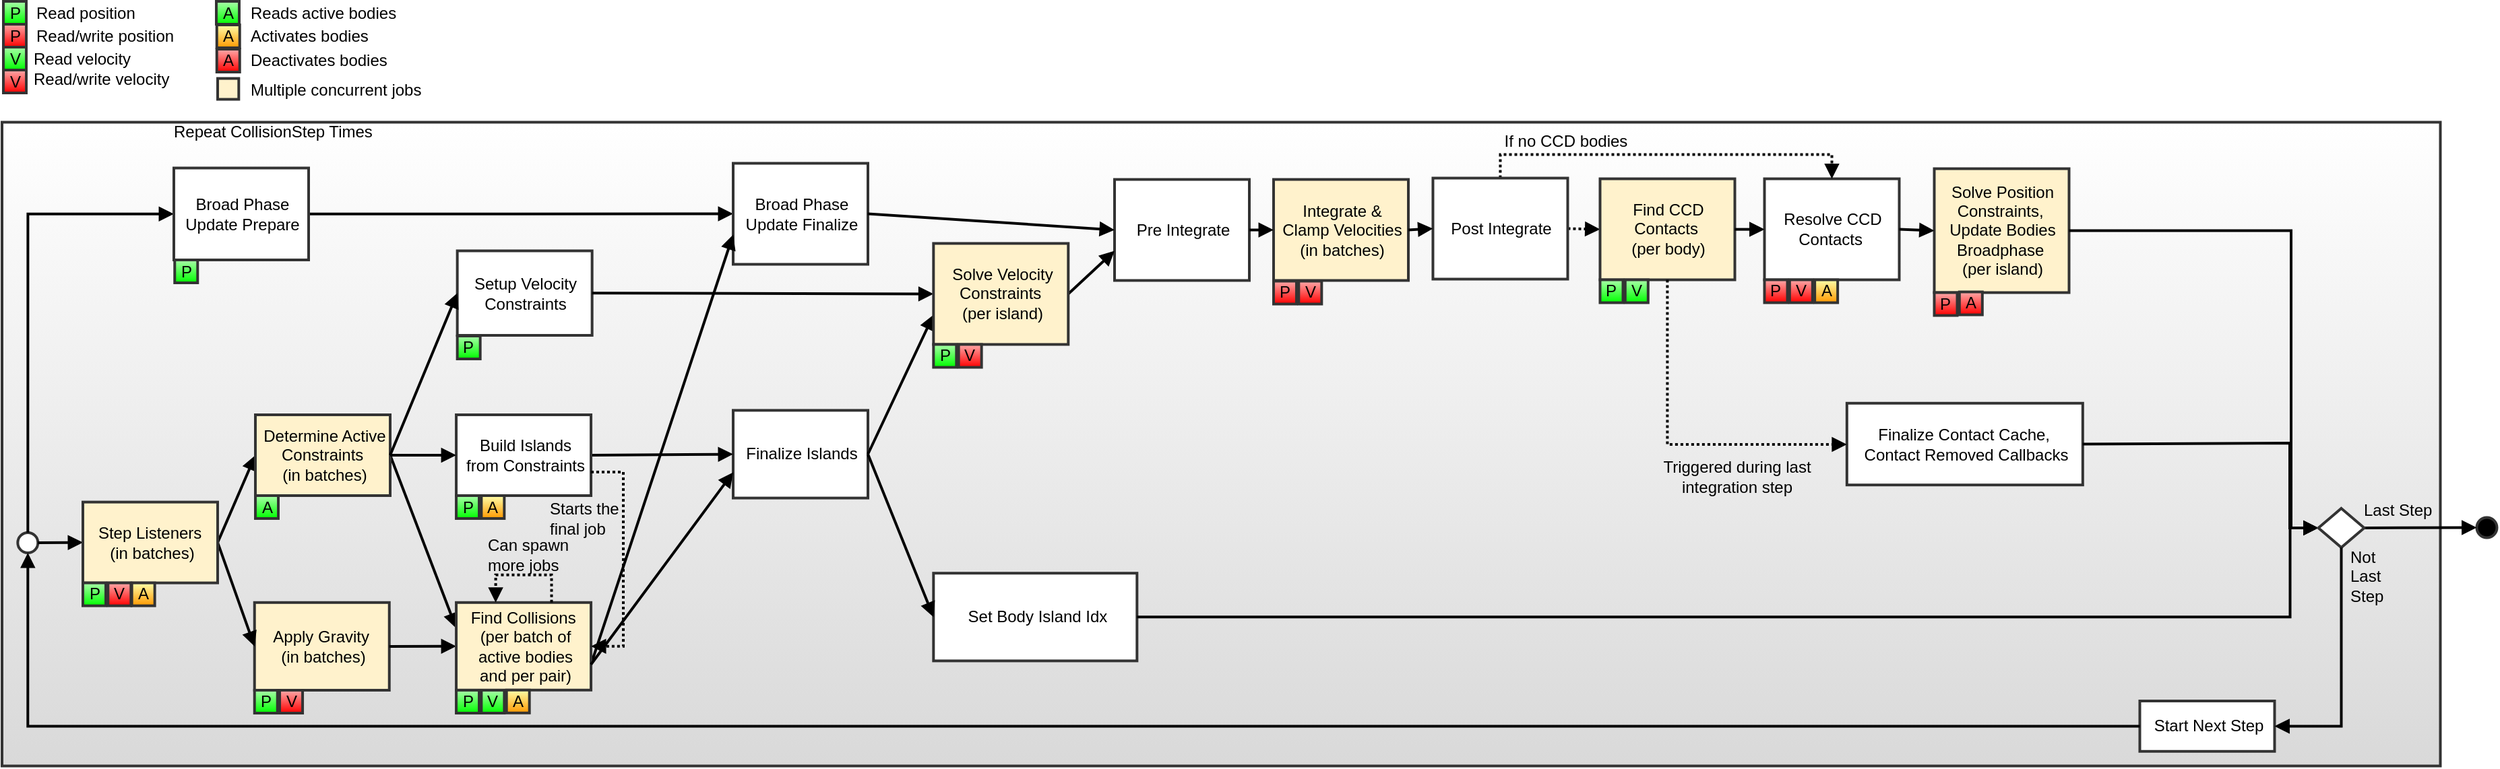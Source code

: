 <mxfile version="20.0.4" type="device"><diagram id="rLFVS3KHCrdhIcSo5p6n" name="Page-1"><mxGraphModel dx="1550" dy="827" grid="1" gridSize="10" guides="1" tooltips="1" connect="1" arrows="1" fold="1" page="1" pageScale="1" pageWidth="850" pageHeight="1100" background="#FFFFFF" math="0" shadow="0"><root><mxCell id="0"/><mxCell id="1" parent="0"/><mxCell id="2" style="shape=rect;shadow=0;strokeWidth=2;fillColor=#d9d9d9;strokeColor=#333333;gradientColor=#FFFFFF;gradientDirection=north;opacity=100.0;gliffyId=319;" parent="1" vertex="1"><mxGeometry x="22.5" y="101.75" width="1809.243" height="478" as="geometry"/></mxCell><mxCell id="4" value="&lt;div style='width: 93.0px;height:auto;word-break: break-word;'&gt;&lt;div align=&quot;center&quot;&gt;&lt;span style=&quot;font-size: 12px; font-family: Arial; white-space: pre-wrap; text-decoration: none; line-height: 14px; color: rgb(0, 0, 0);&quot;&gt;Apply Gravity &lt;/span&gt;&lt;/div&gt;&lt;div align=&quot;center&quot;&gt;&lt;span style=&quot;font-size: 12px; font-family: Arial; white-space: pre-wrap; text-decoration: none; line-height: 14px; color: rgb(0, 0, 0);&quot;&gt;(in batches)&lt;/span&gt;&lt;/div&gt;&lt;/div&gt;" style="shape=rect;shadow=0;strokeWidth=2;fillColor=#fff2cc;strokeColor=#333333;opacity=100.0;html=1;nl2Br=0;verticalAlign=middle;align=center;spacingLeft=2.0;spacingRight=0;whiteSpace=wrap;gliffyId=3;" parent="1" vertex="1"><mxGeometry x="209.864" y="458.394" width="100" height="65.106" as="geometry"/></mxCell><mxCell id="5" style="shape=ellipse;perimeter=ellipsePerimeter;shadow=0;strokeWidth=2;fillColor=#ffffff;strokeColor=#333333;opacity=100.0;gliffyId=8;" parent="1" vertex="1"><mxGeometry x="34.16" y="406.5" width="15" height="15" as="geometry"/></mxCell><mxCell id="6" style="shape=filledEdge;strokeWidth=2;strokeColor=#000000;fillColor=none;startArrow=none;startFill=0;startSize=6;endArrow=block;endFill=1;endSize=6;rounded=0;gliffyId=11;edgeStyle=orthogonalEdgeStyle;" parent="1" source="5" target="37" edge="1"><mxGeometry width="100" height="100" relative="1" as="geometry"><Array as="points"><mxPoint x="41.66" y="406.5"/><mxPoint x="41.66" y="169.875"/><mxPoint x="150" y="169.875"/></Array></mxGeometry></mxCell><mxCell id="7" style="shape=filledEdge;strokeWidth=2;strokeColor=#000000;fillColor=none;startArrow=none;startFill=0;startSize=6;endArrow=block;endFill=1;endSize=6;rounded=0;gliffyId=15;exitX=1.0;exitY=0.5;exitPerimeter=0;entryX=0.0;entryY=0.5;entryPerimeter=0;" parent="1" source="112" target="4" edge="1"><mxGeometry width="100" height="100" relative="1" as="geometry"><Array as="points"><mxPoint x="182.5" y="413.803"/><mxPoint x="209.864" y="490.947"/></Array></mxGeometry></mxCell><mxCell id="8" value="&lt;div style='width: 93.0px;height:auto;word-break: break-word;'&gt;&lt;div align=&quot;center&quot;&gt;&lt;span style=&quot;font-size: 12px; font-family: Arial; white-space: pre-wrap; text-decoration: none; line-height: 14px; color: rgb(0, 0, 0);&quot;&gt;Setup Velocity Constraints&lt;/span&gt;&lt;/div&gt;&lt;/div&gt;" style="shape=rect;shadow=0;strokeWidth=2;fillColor=#ffffff;strokeColor=#333333;opacity=100.0;html=1;nl2Br=0;verticalAlign=middle;align=center;spacingLeft=2.0;spacingRight=0;whiteSpace=wrap;gliffyId=30;" parent="1" vertex="1"><mxGeometry x="360.33" y="197.25" width="100" height="62.75" as="geometry"/></mxCell><mxCell id="9" value="&lt;div style='width: 93.0px;height:auto;word-break: break-word;'&gt;&lt;div align=&quot;center&quot;&gt;&lt;span style=&quot;font-size: 12px; font-family: Arial; white-space: pre-wrap; text-decoration: none; line-height: 14px; color: rgb(0, 0, 0);&quot;&gt;Pre Integrate&lt;/span&gt;&lt;/div&gt;&lt;/div&gt;" style="shape=rect;shadow=0;strokeWidth=2;fillColor=#ffffff;strokeColor=#333333;opacity=100.0;html=1;nl2Br=0;verticalAlign=middle;align=center;spacingLeft=2.0;spacingRight=0;whiteSpace=wrap;gliffyId=48;" parent="1" vertex="1"><mxGeometry x="848" y="144.25" width="100" height="75" as="geometry"/></mxCell><mxCell id="10" value="&lt;div style='width: 93.0px;height:auto;word-break: break-word;'&gt;&lt;div align=&quot;center&quot;&gt;&lt;span style=&quot;font-size: 12px; font-family: Arial; white-space: pre-wrap; text-decoration: none; line-height: 14px; color: rgb(0, 0, 0);&quot;&gt;Finalize Islands&lt;/span&gt;&lt;/div&gt;&lt;/div&gt;" style="shape=rect;shadow=0;strokeWidth=2;fillColor=#ffffff;strokeColor=#333333;opacity=100.0;html=1;nl2Br=0;verticalAlign=middle;align=center;spacingLeft=2.0;spacingRight=0;whiteSpace=wrap;gliffyId=53;" parent="1" vertex="1"><mxGeometry x="565" y="315.697" width="100" height="65.106" as="geometry"/></mxCell><mxCell id="11" style="shape=filledEdge;strokeWidth=2;strokeColor=#000000;fillColor=none;startArrow=none;startFill=0;startSize=6;endArrow=block;endFill=1;endSize=6;rounded=0;gliffyId=73;exitX=1.0;exitY=0.5;exitPerimeter=0;entryX=0.0;entryY=0.707;entryPerimeter=0;" parent="1" source="10" target="41" edge="1"><mxGeometry width="100" height="100" relative="1" as="geometry"><Array as="points"><mxPoint x="665" y="348.25"/><mxPoint x="713.66" y="244.783"/></Array></mxGeometry></mxCell><mxCell id="12" style="shape=filledEdge;strokeWidth=2;strokeColor=#000000;fillColor=none;startArrow=none;startFill=0;startSize=6;endArrow=block;endFill=1;endSize=6;rounded=0;gliffyId=88;exitX=1.0;exitY=0.5;exitPerimeter=0;entryX=0.0;entryY=0.5;entryPerimeter=0;" parent="1" source="37" target="54" edge="1"><mxGeometry width="100" height="100" relative="1" as="geometry"><Array as="points"><mxPoint x="250" y="169.875"/><mxPoint x="565" y="169.75"/></Array></mxGeometry></mxCell><mxCell id="13" value="&lt;div style='width: 93.0px;height:auto;word-break: break-word;'&gt;&lt;div align=&quot;center&quot;&gt;&lt;span style=&quot;font-size: 12px; font-family: Arial; white-space: pre-wrap; text-decoration: none; line-height: 14px; color: rgb(0, 0, 0);&quot;&gt;Solve Position Constraints, &lt;/span&gt;&lt;/div&gt;&lt;div align=&quot;center&quot;&gt;&lt;span style=&quot;font-size: 12px; font-family: Arial; white-space: pre-wrap; text-decoration: none; line-height: 14px; color: rgb(0, 0, 0);&quot;&gt;Update Bodies Broadphase &lt;/span&gt;&lt;/div&gt;&lt;div align=&quot;center&quot;&gt;&lt;span style=&quot;font-size: 12px; font-family: Arial; white-space: pre-wrap; text-decoration: none; line-height: 14px; color: rgb(0, 0, 0);&quot;&gt;(per island)&lt;/span&gt;&lt;/div&gt;&lt;/div&gt;" style="shape=rect;shadow=0;strokeWidth=2;fillColor=#fff2cc;strokeColor=#333333;opacity=100.0;html=1;nl2Br=0;verticalAlign=middle;align=center;spacingLeft=2.0;spacingRight=0;whiteSpace=wrap;gliffyId=96;" parent="1" vertex="1"><mxGeometry x="1456.243" y="136.25" width="100" height="92" as="geometry"/></mxCell><mxCell id="14" style="shape=ellipse;perimeter=ellipsePerimeter;shadow=0;strokeWidth=2;fillColor=#000000;strokeColor=#333333;opacity=100.0;gliffyId=100;" parent="1" vertex="1"><mxGeometry x="1858.743" y="395.25" width="15" height="15" as="geometry"/></mxCell><mxCell id="15" style="shape=filledEdge;strokeWidth=2;strokeColor=#000000;fillColor=none;startArrow=none;startFill=0;startSize=6;endArrow=block;endFill=1;endSize=6;rounded=0;gliffyId=114;exitX=1.0;exitY=0.5;exitPerimeter=0;entryX=1.11E-16;entryY=0.293;entryPerimeter=0;" parent="1" source="77" target="71" edge="1"><mxGeometry width="100" height="100" relative="1" as="geometry"><Array as="points"><mxPoint x="310.5" y="349"/><mxPoint x="359.524" y="477.432"/></Array></mxGeometry></mxCell><mxCell id="16" style="shape=filledEdge;strokeWidth=2;strokeColor=#000000;fillColor=none;startArrow=none;startFill=0;startSize=6;endArrow=block;endFill=1;endSize=6;rounded=0;gliffyId=117;exitX=1.0;exitY=0.5;exitPerimeter=0;entryX=0.0;entryY=0.5;entryPerimeter=0;" parent="1" source="8" target="41" edge="1"><mxGeometry width="100" height="100" relative="1" as="geometry"><Array as="points"><mxPoint x="460.33" y="228.625"/><mxPoint x="713.66" y="229.25"/></Array></mxGeometry></mxCell><mxCell id="17" style="shape=filledEdge;strokeWidth=2;strokeColor=#000000;fillColor=none;startArrow=none;startFill=0;startSize=6;endArrow=block;endFill=1;endSize=6;rounded=0;gliffyId=120;exitX=1.0;exitY=0.5;exitPerimeter=0;entryX=0.0;entryY=0.707;entryPerimeter=0;" parent="1" source="41" target="9" edge="1"><mxGeometry width="100" height="100" relative="1" as="geometry"><Array as="points"><mxPoint x="813.66" y="229.25"/><mxPoint x="848" y="197.283"/></Array></mxGeometry></mxCell><mxCell id="18" style="shape=filledEdge;strokeWidth=2;strokeColor=#000000;fillColor=none;startArrow=none;startFill=0;startSize=6;endArrow=block;endFill=1;endSize=6;rounded=0;dashed=1;fixDash=1;dashPattern=2.0 2.0;gliffyId=123;exitX=1.0;exitY=0.5;exitPerimeter=0;entryX=0.0;entryY=0.5;entryPerimeter=0;" parent="1" source="117" target="86" edge="1"><mxGeometry width="100" height="100" relative="1" as="geometry"><Array as="points"><mxPoint x="1184.232" y="180.75"/><mxPoint x="1208.242" y="181.25"/></Array></mxGeometry></mxCell><mxCell id="20" style="shape=filledEdge;strokeWidth=2;strokeColor=#000000;fillColor=none;startArrow=none;startFill=0;startSize=6;endArrow=block;endFill=1;endSize=6;rounded=0;gliffyId=135;exitX=1.0;exitY=0.5;exitPerimeter=0;entryX=0.0;entryY=0.5;entryPerimeter=0;" parent="1" source="112" target="77" edge="1"><mxGeometry width="100" height="100" relative="1" as="geometry"><Array as="points"><mxPoint x="182.5" y="413.803"/><mxPoint x="210.5" y="349"/></Array></mxGeometry></mxCell><mxCell id="21" style="shape=filledEdge;strokeWidth=2;strokeColor=#000000;fillColor=none;startArrow=none;startFill=0;startSize=6;endArrow=block;endFill=1;endSize=6;rounded=0;gliffyId=139;exitX=1.0;exitY=0.5;exitPerimeter=0;entryX=0.0;entryY=0.5;entryPerimeter=0;" parent="1" source="66" target="10" edge="1"><mxGeometry width="100" height="100" relative="1" as="geometry"><Array as="points"><mxPoint x="459.524" y="349"/><mxPoint x="565" y="348.25"/></Array></mxGeometry></mxCell><mxCell id="22" value="&lt;div style='width: 141.96px;height:auto;word-break: break-word;'&gt;&lt;div align=&quot;center&quot;&gt;&lt;span style=&quot;font-size: 12px; font-family: Arial; white-space: pre-wrap; text-decoration: none; line-height: 14px; color: rgb(0, 0, 0);&quot;&gt;Set Body Island Idx&lt;/span&gt;&lt;/div&gt;&lt;/div&gt;" style="shape=rect;shadow=0;strokeWidth=2;fillColor=#ffffff;strokeColor=#333333;opacity=100.0;html=1;nl2Br=0;verticalAlign=middle;align=center;spacingLeft=3.02;spacingRight=0;whiteSpace=wrap;gliffyId=152;" parent="1" vertex="1"><mxGeometry x="713.66" y="436.606" width="151" height="65.106" as="geometry"/></mxCell><mxCell id="23" style="shape=filledEdge;strokeWidth=2;strokeColor=#000000;fillColor=none;startArrow=none;startFill=0;startSize=6;endArrow=block;endFill=1;endSize=6;rounded=0;gliffyId=154;exitX=1.0;exitY=0.5;exitPerimeter=0;entryX=0.0;entryY=0.5;entryPerimeter=0;" parent="1" source="10" target="22" edge="1"><mxGeometry width="100" height="100" relative="1" as="geometry"><Array as="points"><mxPoint x="665" y="348.25"/><mxPoint x="713.66" y="469.159"/></Array></mxGeometry></mxCell><mxCell id="24" style="shape=filledEdge;strokeWidth=2;strokeColor=#000000;fillColor=none;startArrow=none;startFill=0;startSize=6;endArrow=block;endFill=1;endSize=6;rounded=0;gliffyId=155;edgeStyle=orthogonalEdgeStyle;" parent="1" source="22" target="104" edge="1"><mxGeometry width="100" height="100" relative="1" as="geometry"><Array as="points"><mxPoint x="864.66" y="469.159"/><mxPoint x="1720.245" y="469.159"/><mxPoint x="1720.245" y="403"/><mxPoint x="1741.242" y="403"/></Array></mxGeometry></mxCell><mxCell id="26" style="shape=filledEdge;strokeWidth=2;strokeColor=#000000;fillColor=none;startArrow=none;startFill=0;startSize=6;endArrow=block;endFill=1;endSize=6;rounded=0;gliffyId=171;edgeStyle=orthogonalEdgeStyle;exitX=1;exitY=0.5;exitDx=0;exitDy=0;" parent="1" source="13" target="104" edge="1"><mxGeometry width="100" height="100" relative="1" as="geometry"><Array as="points"><mxPoint x="1721" y="182"/><mxPoint x="1721" y="403"/></Array><mxPoint x="1623.2" y="182.286" as="sourcePoint"/></mxGeometry></mxCell><mxCell id="28" value="&lt;div style='width: 13.32px;height:auto;word-break: break-word;'&gt;&lt;div align=&quot;center&quot;&gt;&lt;span style=&quot;font-size: 12px; font-family: Arial; white-space: pre-wrap; text-decoration: none; line-height: 14px; color: rgb(0, 0, 0);&quot;&gt;P&lt;/span&gt;&lt;/div&gt;&lt;/div&gt;" style="shape=rect;shadow=0;strokeWidth=2;fillColor=#00ff00;strokeColor=#333333;gradientColor=#AAFFAA;gradientDirection=north;opacity=100.0;html=1;nl2Br=0;verticalAlign=middle;align=center;spacingLeft=0.34;spacingRight=0;whiteSpace=wrap;gliffyId=191;" parent="1" vertex="1"><mxGeometry x="23.5" y="12" width="17" height="17" as="geometry"/></mxCell><mxCell id="29" value="&lt;div style='width: 13.32px;height:auto;word-break: break-word;'&gt;&lt;div align=&quot;center&quot;&gt;&lt;span style=&quot;font-size: 12px; font-family: Arial; white-space: pre-wrap; text-decoration: none; line-height: 14px; color: rgb(0, 0, 0);&quot;&gt;V&lt;/span&gt;&lt;/div&gt;&lt;/div&gt;" style="shape=rect;shadow=0;strokeWidth=2;fillColor=#00ff00;strokeColor=#333333;gradientColor=#AAFFAA;gradientDirection=north;opacity=100.0;html=1;nl2Br=0;verticalAlign=middle;align=center;spacingLeft=0.34;spacingRight=0;whiteSpace=wrap;gliffyId=194;" parent="1" vertex="1"><mxGeometry x="23.5" y="46" width="17" height="17" as="geometry"/></mxCell><mxCell id="30" value="&lt;div style='width: 13.32px;height:auto;word-break: break-word;'&gt;&lt;div align=&quot;center&quot;&gt;&lt;span style=&quot;font-size: 12px; font-family: Arial; white-space: pre-wrap; text-decoration: none; line-height: 14px; color: rgb(0, 0, 0);&quot;&gt;P&lt;/span&gt;&lt;/div&gt;&lt;/div&gt;" style="shape=rect;shadow=0;strokeWidth=2;fillColor=#ff0000;strokeColor=#333333;gradientColor=#FFAAAA;gradientDirection=north;opacity=100.0;html=1;nl2Br=0;verticalAlign=middle;align=center;spacingLeft=0.34;spacingRight=0;whiteSpace=wrap;gliffyId=200;" parent="1" vertex="1"><mxGeometry x="23.5" y="29" width="17" height="17" as="geometry"/></mxCell><mxCell id="31" value="&lt;div style='width: 13.32px;height:auto;word-break: break-word;'&gt;&lt;div align=&quot;center&quot;&gt;&lt;span style=&quot;font-size: 12px; font-family: Arial; white-space: pre-wrap; text-decoration: none; line-height: 14px; color: rgb(0, 0, 0);&quot;&gt;V&lt;/span&gt;&lt;/div&gt;&lt;/div&gt;" style="shape=rect;shadow=0;strokeWidth=2;fillColor=#ff0000;strokeColor=#333333;gradientColor=#FFAAAA;gradientDirection=north;opacity=100.0;html=1;nl2Br=0;verticalAlign=middle;align=center;spacingLeft=0.34;spacingRight=0;whiteSpace=wrap;gliffyId=198;" parent="1" vertex="1"><mxGeometry x="23.5" y="63" width="17" height="17" as="geometry"/></mxCell><mxCell id="32" value="&lt;div style='width: 147.0px;height:auto;word-break: break-word;'&gt;&lt;div align=&quot;left&quot;&gt;&lt;span style=&quot;font-size: 12px; font-family: Arial; white-space: pre-wrap; text-decoration: none; line-height: 14px; color: rgb(0, 0, 0);&quot;&gt;Read position&lt;/span&gt;&lt;/div&gt;&lt;/div&gt;" style="text;html=1;nl2Br=0;html=1;nl2Br=0;verticalAlign=middle;align=left;spacingLeft=0.0;spacingRight=0;whiteSpace=wrap;gliffyId=205;" parent="1" vertex="1"><mxGeometry x="46.16" y="14" width="150" height="14" as="geometry"/></mxCell><mxCell id="33" value="&lt;div style='width: 147.0px;height:auto;word-break: break-word;'&gt;&lt;div align=&quot;left&quot;&gt;&lt;span style=&quot;font-size: 12px; font-family: Arial; white-space: pre-wrap; text-decoration: none; line-height: 14px; color: rgb(0, 0, 0);&quot;&gt;Read/write position&lt;/span&gt;&lt;/div&gt;&lt;/div&gt;" style="text;html=1;nl2Br=0;html=1;nl2Br=0;verticalAlign=middle;align=left;spacingLeft=0.0;spacingRight=0;whiteSpace=wrap;gliffyId=206;" parent="1" vertex="1"><mxGeometry x="46.16" y="30.5" width="150" height="14" as="geometry"/></mxCell><mxCell id="34" value="&lt;div style='width: 147.0px;height:auto;word-break: break-word;'&gt;&lt;div align=&quot;left&quot;&gt;&lt;span style=&quot;font-size: 12px; font-family: Arial; white-space: pre-wrap; text-decoration: none; line-height: 14px; color: rgb(0, 0, 0);&quot;&gt;Read velocity&lt;/span&gt;&lt;/div&gt;&lt;/div&gt;" style="text;html=1;nl2Br=0;html=1;nl2Br=0;verticalAlign=middle;align=left;spacingLeft=0.0;spacingRight=0;whiteSpace=wrap;gliffyId=207;" parent="1" vertex="1"><mxGeometry x="44.16" y="47.5" width="150" height="14" as="geometry"/></mxCell><mxCell id="35" value="&lt;div style='width: 147.0px;height:auto;word-break: break-word;'&gt;&lt;div align=&quot;left&quot;&gt;&lt;span style=&quot;font-size: 12px; font-family: Arial; white-space: pre-wrap; text-decoration: none; line-height: 14px; color: rgb(0, 0, 0);&quot;&gt;Read/write velocity&lt;/span&gt;&lt;/div&gt;&lt;/div&gt;" style="text;html=1;nl2Br=0;html=1;nl2Br=0;verticalAlign=middle;align=left;spacingLeft=0.0;spacingRight=0;whiteSpace=wrap;gliffyId=208;" parent="1" vertex="1"><mxGeometry x="44.16" y="63" width="150" height="14" as="geometry"/></mxCell><mxCell id="36" style="group;gliffyId=598;" parent="1" vertex="1"><mxGeometry x="150" y="135.75" width="100" height="85.25" as="geometry"/></mxCell><mxCell id="37" value="&lt;div style='width: 93.0px;height:auto;word-break: break-word;'&gt;&lt;div align=&quot;center&quot;&gt;&lt;span style=&quot;font-size: 12px; font-family: Arial; white-space: pre-wrap; text-decoration: none; line-height: 14px; color: rgb(0, 0, 0);&quot;&gt;Broad Phase Update Prepare&lt;/span&gt;&lt;/div&gt;&lt;/div&gt;" style="shape=rect;shadow=0;strokeWidth=2;fillColor=#ffffff;strokeColor=#333333;opacity=100.0;html=1;nl2Br=0;verticalAlign=middle;align=center;spacingLeft=2.0;spacingRight=0;whiteSpace=wrap;gliffyId=0;" parent="36" vertex="1"><mxGeometry width="100" height="68.25" as="geometry"/></mxCell><mxCell id="38" value="&lt;div style='width: 13.32px;height:auto;word-break: break-word;'&gt;&lt;div align=&quot;center&quot;&gt;&lt;span style=&quot;font-size: 12px; font-family: Arial; white-space: pre-wrap; text-decoration: none; line-height: 14px; color: rgb(0, 0, 0);&quot;&gt;P&lt;/span&gt;&lt;/div&gt;&lt;/div&gt;" style="shape=rect;shadow=0;strokeWidth=2;fillColor=#00ff00;strokeColor=#333333;gradientColor=#AAFFAA;gradientDirection=north;opacity=100.0;html=1;nl2Br=0;verticalAlign=middle;align=center;spacingLeft=0.34;spacingRight=0;whiteSpace=wrap;gliffyId=211;" parent="36" vertex="1"><mxGeometry x="0.636" y="68.25" width="17" height="17" as="geometry"/></mxCell><mxCell id="39" value="&lt;div style='width: 13.32px;height:auto;word-break: break-word;'&gt;&lt;div align=&quot;center&quot;&gt;&lt;span style=&quot;font-size: 12px; font-family: Arial; white-space: pre-wrap; text-decoration: none; line-height: 14px; color: rgb(0, 0, 0);&quot;&gt;P&lt;/span&gt;&lt;/div&gt;&lt;/div&gt;" style="shape=rect;shadow=0;strokeWidth=2;fillColor=#00ff00;strokeColor=#333333;gradientColor=#AAFFAA;gradientDirection=north;opacity=100.0;html=1;nl2Br=0;verticalAlign=middle;align=center;spacingLeft=0.34;spacingRight=0;whiteSpace=wrap;gliffyId=213;" parent="1" vertex="1"><mxGeometry x="360.33" y="260.5" width="17" height="17" as="geometry"/></mxCell><mxCell id="40" style="group;gliffyId=596;" parent="1" vertex="1"><mxGeometry x="713.66" y="191.75" width="100" height="92" as="geometry"/></mxCell><mxCell id="41" value="&lt;div style='width: 93.0px;height:auto;word-break: break-word;'&gt;&lt;div align=&quot;center&quot;&gt;&lt;span style=&quot;font-size: 12px; font-family: Arial; white-space: pre-wrap; text-decoration: none; line-height: 14px; color: rgb(0, 0, 0);&quot;&gt;Solve Velocity Constraints &lt;/span&gt;&lt;/div&gt;&lt;div align=&quot;center&quot;&gt;&lt;span style=&quot;font-size: 12px; font-family: Arial; white-space: pre-wrap; text-decoration: none; line-height: 14px; color: rgb(0, 0, 0);&quot;&gt;(per island)&lt;/span&gt;&lt;/div&gt;&lt;/div&gt;" style="shape=rect;shadow=0;strokeWidth=2;fillColor=#fff2cc;strokeColor=#333333;opacity=100.0;html=1;nl2Br=0;verticalAlign=middle;align=center;spacingLeft=2.0;spacingRight=0;whiteSpace=wrap;gliffyId=44;" parent="40" vertex="1"><mxGeometry width="100" height="75" as="geometry"/></mxCell><mxCell id="42" value="&lt;div style='width: 13.32px;height:auto;word-break: break-word;'&gt;&lt;div align=&quot;center&quot;&gt;&lt;span style=&quot;font-size: 12px; font-family: Arial; white-space: pre-wrap; text-decoration: none; line-height: 14px; color: rgb(0, 0, 0);&quot;&gt;V&lt;/span&gt;&lt;/div&gt;&lt;/div&gt;" style="shape=rect;shadow=0;strokeWidth=2;fillColor=#ff0000;strokeColor=#333333;gradientColor=#FFAAAA;gradientDirection=north;opacity=100.0;html=1;nl2Br=0;verticalAlign=middle;align=center;spacingLeft=0.34;spacingRight=0;whiteSpace=wrap;gliffyId=226;" parent="40" vertex="1"><mxGeometry x="18.66" y="75" width="17" height="17" as="geometry"/></mxCell><mxCell id="43" value="&lt;div style='width: 13.32px;height:auto;word-break: break-word;'&gt;&lt;div align=&quot;center&quot;&gt;&lt;span style=&quot;font-size: 12px; font-family: Arial; white-space: pre-wrap; text-decoration: none; line-height: 14px; color: rgb(0, 0, 0);&quot;&gt;P&lt;/span&gt;&lt;/div&gt;&lt;/div&gt;" style="shape=rect;shadow=0;strokeWidth=2;fillColor=#00ff00;strokeColor=#333333;gradientColor=#AAFFAA;gradientDirection=north;opacity=100.0;html=1;nl2Br=0;verticalAlign=middle;align=center;spacingLeft=0.34;spacingRight=0;whiteSpace=wrap;gliffyId=224;" parent="40" vertex="1"><mxGeometry x="1.137e-13" y="75" width="17" height="17" as="geometry"/></mxCell><mxCell id="48" value="&lt;div style='width: 13.32px;height:auto;word-break: break-word;'&gt;&lt;div align=&quot;center&quot;&gt;&lt;span style=&quot;font-size: 12px; font-family: Arial; white-space: pre-wrap; text-decoration: none; line-height: 14px; color: rgb(0, 0, 0);&quot;&gt;V&lt;/span&gt;&lt;/div&gt;&lt;/div&gt;" style="shape=rect;shadow=0;strokeWidth=2;fillColor=#ff0000;strokeColor=#333333;gradientColor=#FFAAAA;gradientDirection=north;opacity=100.0;html=1;nl2Br=0;verticalAlign=middle;align=center;spacingLeft=0.34;spacingRight=0;whiteSpace=wrap;gliffyId=240;" parent="1" vertex="1"><mxGeometry x="228.524" y="523.5" width="17" height="17" as="geometry"/></mxCell><mxCell id="49" value="&lt;div style='width: 13.32px;height:auto;word-break: break-word;'&gt;&lt;div align=&quot;center&quot;&gt;&lt;span style=&quot;font-size: 12px; font-family: Arial; white-space: pre-wrap; text-decoration: none; line-height: 14px; color: rgb(0, 0, 0);&quot;&gt;P&lt;/span&gt;&lt;/div&gt;&lt;/div&gt;" style="shape=rect;shadow=0;strokeWidth=2;fillColor=#00ff00;strokeColor=#333333;gradientColor=#AAFFAA;gradientDirection=north;opacity=100.0;html=1;nl2Br=0;verticalAlign=middle;align=center;spacingLeft=0.34;spacingRight=0;whiteSpace=wrap;gliffyId=238;" parent="1" vertex="1"><mxGeometry x="209.864" y="523.5" width="17" height="17" as="geometry"/></mxCell><mxCell id="50" value="&lt;div style='width: 13.32px;height:auto;word-break: break-word;'&gt;&lt;div align=&quot;center&quot;&gt;&lt;span style=&quot;font-size: 12px; font-family: Arial; white-space: pre-wrap; text-decoration: none; line-height: 14px; color: rgb(0, 0, 0);&quot;&gt;V&lt;/span&gt;&lt;/div&gt;&lt;/div&gt;" style="shape=rect;shadow=0;strokeWidth=2;fillColor=#ff0000;strokeColor=#333333;gradientColor=#FFAAAA;gradientDirection=north;opacity=100.0;html=1;nl2Br=0;verticalAlign=middle;align=center;spacingLeft=0.34;spacingRight=0;whiteSpace=wrap;gliffyId=258;" parent="1" vertex="1"><mxGeometry x="984.66" y="219.75" width="17" height="17" as="geometry"/></mxCell><mxCell id="51" value="&lt;div style='width: 13.32px;height:auto;word-break: break-word;'&gt;&lt;div align=&quot;center&quot;&gt;&lt;span style=&quot;font-size: 12px; font-family: Arial; white-space: pre-wrap; text-decoration: none; line-height: 14px; color: rgb(0, 0, 0);&quot;&gt;P&lt;/span&gt;&lt;/div&gt;&lt;/div&gt;" style="shape=rect;shadow=0;strokeWidth=2;fillColor=#ff0000;strokeColor=#333333;gradientColor=#FFAAAA;gradientDirection=north;opacity=100.0;html=1;nl2Br=0;verticalAlign=middle;align=center;spacingLeft=0.34;spacingRight=0;whiteSpace=wrap;gliffyId=256;" parent="1" vertex="1"><mxGeometry x="966" y="219.75" width="17" height="17" as="geometry"/></mxCell><mxCell id="52" value="&lt;div style='width: 13.32px;height:auto;word-break: break-word;'&gt;&lt;div align=&quot;center&quot;&gt;&lt;span style=&quot;font-size: 12px; font-family: Arial; white-space: pre-wrap; text-decoration: none; line-height: 14px; color: rgb(0, 0, 0);&quot;&gt;P&lt;/span&gt;&lt;/div&gt;&lt;/div&gt;" style="shape=rect;shadow=0;strokeWidth=2;fillColor=#ff0000;strokeColor=#333333;gradientColor=#FFAAAA;gradientDirection=north;opacity=100.0;html=1;nl2Br=0;verticalAlign=middle;align=center;spacingLeft=0.34;spacingRight=0;whiteSpace=wrap;gliffyId=270;" parent="1" vertex="1"><mxGeometry x="1456.243" y="228.25" width="17" height="17" as="geometry"/></mxCell><mxCell id="53" style="shape=filledEdge;strokeWidth=2;strokeColor=#000000;fillColor=none;startArrow=none;startFill=0;startSize=6;endArrow=block;endFill=1;endSize=6;rounded=0;gliffyId=295;exitX=1.0;exitY=0.5;exitPerimeter=0;entryX=0.0;entryY=0.5;entryPerimeter=0;" parent="1" source="4" target="71" edge="1"><mxGeometry width="100" height="100" relative="1" as="geometry"><Array as="points"><mxPoint x="309.864" y="490.947"/><mxPoint x="359.524" y="490.894"/></Array></mxGeometry></mxCell><mxCell id="54" value="&lt;div style='width: 93.0px;height:auto;word-break: break-word;'&gt;&lt;div align=&quot;center&quot;&gt;&lt;span style=&quot;font-size: 12px; font-family: Arial; white-space: pre-wrap; text-decoration: none; line-height: 14px; color: rgb(0, 0, 0);&quot;&gt;Broad Phase Update Finalize&lt;/span&gt;&lt;/div&gt;&lt;/div&gt;" style="shape=rect;shadow=0;strokeWidth=2;fillColor=#ffffff;strokeColor=#333333;opacity=100.0;html=1;nl2Br=0;verticalAlign=middle;align=center;spacingLeft=2.0;spacingRight=0;whiteSpace=wrap;gliffyId=296;" parent="1" vertex="1"><mxGeometry x="565" y="132.25" width="100" height="75" as="geometry"/></mxCell><mxCell id="55" style="shape=filledEdge;strokeWidth=2;strokeColor=#000000;fillColor=none;startArrow=none;startFill=0;startSize=6;endArrow=block;endFill=1;endSize=6;rounded=0;gliffyId=298;exitX=1.0;exitY=0.707;exitPerimeter=0;entryX=0.0;entryY=0.707;entryPerimeter=0;" parent="1" source="71" target="54" edge="1"><mxGeometry width="100" height="100" relative="1" as="geometry"><Array as="points"><mxPoint x="459.524" y="504.356"/><mxPoint x="565" y="185.283"/></Array></mxGeometry></mxCell><mxCell id="56" style="shape=filledEdge;strokeWidth=2;strokeColor=#000000;fillColor=none;startArrow=none;startFill=0;startSize=6;endArrow=block;endFill=1;endSize=6;rounded=0;gliffyId=299;exitX=1.0;exitY=0.5;exitPerimeter=0;entryX=0.0;entryY=0.5;entryPerimeter=0;" parent="1" source="54" target="9" edge="1"><mxGeometry width="100" height="100" relative="1" as="geometry"><Array as="points"><mxPoint x="665" y="169.75"/><mxPoint x="848" y="181.75"/></Array></mxGeometry></mxCell><mxCell id="57" value="&lt;div style='width: 93.0px;height:auto;word-break: break-word;'&gt;&lt;div align=&quot;center&quot;&gt;&lt;span style=&quot;font-size: 12px; font-family: Arial; white-space: pre-wrap; text-decoration: none; line-height: 14px; color: rgb(0, 0, 0);&quot;&gt;Start Next Step&lt;/span&gt;&lt;/div&gt;&lt;/div&gt;" style="shape=rect;shadow=0;strokeWidth=2;fillColor=#ffffff;strokeColor=#333333;opacity=100.0;html=1;nl2Br=0;verticalAlign=middle;align=center;spacingLeft=2.0;spacingRight=0;whiteSpace=wrap;gliffyId=311;" parent="1" vertex="1"><mxGeometry x="1608.738" y="531.5" width="100" height="37.394" as="geometry"/></mxCell><mxCell id="58" style="shape=filledEdge;strokeWidth=2;strokeColor=#000000;fillColor=none;startArrow=none;startFill=0;startSize=6;endArrow=block;endFill=1;endSize=6;rounded=0;gliffyId=313;exitX=1.0;exitY=0.5;exitPerimeter=0;entryX=0.0;entryY=0.5;entryPerimeter=0;" parent="1" source="104" target="14" edge="1"><mxGeometry width="100" height="100" relative="1" as="geometry"><Array as="points"><mxPoint x="1775.242" y="403"/><mxPoint x="1858.742" y="402.75"/></Array></mxGeometry></mxCell><mxCell id="59" value="&lt;div style='width: 178.16px;height:auto;word-break: break-word;'&gt;&lt;div align=&quot;left&quot;&gt;&lt;span style=&quot;font-size: 12px; font-family: Arial; white-space: pre-wrap; line-height: 14px; color: rgb(0, 0, 0);&quot;&gt;Repeat CollisionStep Times&lt;/span&gt;&lt;/div&gt;&lt;/div&gt;" style="text;html=1;nl2Br=0;html=1;nl2Br=0;verticalAlign=middle;align=left;spacingLeft=0.0;spacingRight=0;whiteSpace=wrap;gliffyId=323;" parent="1" vertex="1"><mxGeometry x="148" y="101.75" width="181.16" height="14" as="geometry"/></mxCell><mxCell id="60" style="shape=filledEdge;strokeWidth=2;strokeColor=#000000;fillColor=none;startArrow=none;startFill=0;startSize=6;endArrow=block;endFill=1;endSize=6;rounded=0;gliffyId=327;edgeStyle=orthogonalEdgeStyle;" parent="1" source="57" target="5" edge="1"><mxGeometry width="100" height="100" relative="1" as="geometry"><Array as="points"><mxPoint x="1608.738" y="550.197"/><mxPoint x="41.66" y="550.197"/><mxPoint x="41.66" y="421.5"/></Array></mxGeometry></mxCell><mxCell id="61" value="&lt;div style='width: 13.32px;height:auto;word-break: break-word;'&gt;&lt;div align=&quot;center&quot;&gt;&lt;span style=&quot;font-size: 12px; font-family: Arial; white-space: pre-wrap; text-decoration: none; line-height: 14px; color: rgb(0, 0, 0);&quot;&gt;A&lt;/span&gt;&lt;/div&gt;&lt;/div&gt;" style="shape=rect;shadow=0;strokeWidth=2;fillColor=#00ff00;strokeColor=#333333;gradientColor=#AAFFAA;gradientDirection=north;opacity=100.0;html=1;nl2Br=0;verticalAlign=middle;align=center;spacingLeft=0.34;spacingRight=0;whiteSpace=wrap;gliffyId=343;" parent="1" vertex="1"><mxGeometry x="181.5" y="12" width="17" height="17" as="geometry"/></mxCell><mxCell id="62" value="&lt;div style='width: 13.32px;height:auto;word-break: break-word;'&gt;&lt;div align=&quot;center&quot;&gt;&lt;span style=&quot;font-size: 12px; font-family: Arial; white-space: pre-wrap; text-decoration: none; line-height: 14px; color: rgb(0, 0, 0);&quot;&gt;A&lt;/span&gt;&lt;/div&gt;&lt;/div&gt;" style="shape=rect;shadow=0;strokeWidth=2;fillColor=#ff0000;strokeColor=#333333;gradientColor=#FFAAAA;gradientDirection=north;opacity=100.0;html=1;nl2Br=0;verticalAlign=middle;align=center;spacingLeft=0.34;spacingRight=0;whiteSpace=wrap;gliffyId=341;" parent="1" vertex="1"><mxGeometry x="181.864" y="47.5" width="17" height="17" as="geometry"/></mxCell><mxCell id="63" value="&lt;div style='width: 147.0px;height:auto;word-break: break-word;'&gt;&lt;div align=&quot;left&quot;&gt;&lt;span style=&quot;font-size: 12px; font-family: Arial; white-space: pre-wrap; text-decoration: none; line-height: 14px; color: rgb(0, 0, 0);&quot;&gt;Reads active bodies&lt;/span&gt;&lt;/div&gt;&lt;/div&gt;" style="text;html=1;nl2Br=0;html=1;nl2Br=0;verticalAlign=middle;align=left;spacingLeft=0.0;spacingRight=0;whiteSpace=wrap;gliffyId=340;" parent="1" vertex="1"><mxGeometry x="205.16" y="14" width="150" height="14" as="geometry"/></mxCell><mxCell id="64" value="&lt;div style='width: 147.0px;height:auto;word-break: break-word;'&gt;&lt;div align=&quot;left&quot;&gt;&lt;span style=&quot;font-size: 12px; font-family: Arial; white-space: pre-wrap; text-decoration: none; line-height: 14px; color: rgb(0, 0, 0);&quot;&gt;Deactivates bodies&lt;/span&gt;&lt;/div&gt;&lt;/div&gt;" style="text;html=1;nl2Br=0;html=1;nl2Br=0;verticalAlign=middle;align=left;spacingLeft=0.0;spacingRight=0;whiteSpace=wrap;gliffyId=339;" parent="1" vertex="1"><mxGeometry x="204.524" y="49" width="150" height="14" as="geometry"/></mxCell><mxCell id="65" style="group;gliffyId=450;" parent="1" vertex="1"><mxGeometry x="359.524" y="319" width="100" height="77" as="geometry"/></mxCell><mxCell id="66" value="&lt;div style='width: 93.0px;height:auto;word-break: break-word;'&gt;&lt;div align=&quot;center&quot;&gt;&lt;span style=&quot;font-size: 12px; font-family: Arial; white-space: pre-wrap; text-decoration: none; line-height: 14px; color: rgb(0, 0, 0);&quot;&gt;Build Islands from Constraints&lt;/span&gt;&lt;/div&gt;&lt;/div&gt;" style="shape=rect;shadow=0;strokeWidth=2;fillColor=#ffffff;strokeColor=#333333;opacity=100.0;html=1;nl2Br=0;verticalAlign=middle;align=center;spacingLeft=2.0;spacingRight=0;whiteSpace=wrap;gliffyId=133;" parent="65" vertex="1"><mxGeometry width="100" height="60" as="geometry"/></mxCell><mxCell id="67" value="&lt;div style='width: 13.32px;height:auto;word-break: break-word;'&gt;&lt;div align=&quot;center&quot;&gt;&lt;span style=&quot;font-size: 12px; font-family: Arial; white-space: pre-wrap; text-decoration: none; line-height: 14px; color: rgb(0, 0, 0);&quot;&gt;P&lt;/span&gt;&lt;/div&gt;&lt;/div&gt;" style="shape=rect;shadow=0;strokeWidth=2;fillColor=#00ff00;strokeColor=#333333;gradientColor=#AAFFAA;gradientDirection=north;opacity=100.0;html=1;nl2Br=0;verticalAlign=middle;align=center;spacingLeft=0.34;spacingRight=0;whiteSpace=wrap;gliffyId=334;" parent="65" vertex="1"><mxGeometry y="60" width="17" height="17" as="geometry"/></mxCell><mxCell id="68" value="&lt;div style='width: 13.32px;height:auto;word-break: break-word;'&gt;&lt;div align=&quot;center&quot;&gt;&lt;span style=&quot;font-size: 12px; font-family: Arial; white-space: pre-wrap; text-decoration: none; line-height: 14px; color: rgb(0, 0, 0);&quot;&gt;A&lt;/span&gt;&lt;/div&gt;&lt;/div&gt;" style="shape=rect;shadow=0;strokeWidth=2;fillColor=#ff9900;strokeColor=#333333;gradientColor=#FFFFAA;gradientDirection=north;opacity=100.0;html=1;nl2Br=0;verticalAlign=middle;align=center;spacingLeft=0.34;spacingRight=0;whiteSpace=wrap;gliffyId=346;" parent="65" vertex="1"><mxGeometry x="18.66" y="60" width="17" height="17" as="geometry"/></mxCell><mxCell id="69" value="&lt;div style='width: 13.32px;height:auto;word-break: break-word;'&gt;&lt;div align=&quot;center&quot;&gt;&lt;span style=&quot;font-size: 12px; font-family: Arial; white-space: pre-wrap; text-decoration: none; line-height: 14px; color: rgb(0, 0, 0);&quot;&gt;A&lt;/span&gt;&lt;/div&gt;&lt;/div&gt;" style="shape=rect;shadow=0;strokeWidth=2;fillColor=#ff0000;strokeColor=#333333;gradientColor=#FFAAAA;gradientDirection=north;opacity=100.0;html=1;nl2Br=0;verticalAlign=middle;align=center;spacingLeft=0.34;spacingRight=0;whiteSpace=wrap;gliffyId=350;" parent="1" vertex="1"><mxGeometry x="1474.902" y="227.75" width="17" height="17" as="geometry"/></mxCell><mxCell id="70" style="group;gliffyId=555;" parent="1" vertex="1"><mxGeometry x="359.524" y="458.394" width="100" height="82.106" as="geometry"/></mxCell><mxCell id="71" value="&lt;div style='width: 93.0px;height:auto;word-break: break-word;'&gt;&lt;div align=&quot;center&quot;&gt;&lt;span style=&quot;font-size: 12px; font-family: Arial; white-space: pre-wrap; text-decoration: none; line-height: 14px; color: rgb(0, 0, 0);&quot;&gt;Find Collisions &lt;/span&gt;&lt;/div&gt;&lt;div align=&quot;center&quot;&gt;&lt;span style=&quot;font-size: 12px; font-family: Arial; white-space: pre-wrap; text-decoration: none; line-height: 14px; color: rgb(0, 0, 0);&quot;&gt;(per batch of active bodies and per pair)&lt;/span&gt;&lt;/div&gt;&lt;/div&gt;" style="shape=rect;shadow=0;strokeWidth=2;fillColor=#fff2cc;strokeColor=#333333;opacity=100.0;html=1;nl2Br=0;verticalAlign=middle;align=center;spacingLeft=2.0;spacingRight=0;whiteSpace=wrap;gliffyId=6;" parent="70" vertex="1"><mxGeometry width="100" height="65" as="geometry"/></mxCell><mxCell id="72" value="&lt;div style='width: 13.32px;height:auto;word-break: break-word;'&gt;&lt;div align=&quot;center&quot;&gt;&lt;span style=&quot;font-size: 12px; font-family: Arial; white-space: pre-wrap; text-decoration: none; line-height: 14px; color: rgb(0, 0, 0);&quot;&gt;P&lt;/span&gt;&lt;/div&gt;&lt;/div&gt;" style="shape=rect;shadow=0;strokeWidth=2;fillColor=#00ff00;strokeColor=#333333;gradientColor=#AAFFAA;gradientDirection=north;opacity=100.0;html=1;nl2Br=0;verticalAlign=middle;align=center;spacingLeft=0.34;spacingRight=0;whiteSpace=wrap;gliffyId=215;" parent="70" vertex="1"><mxGeometry y="65.106" width="17" height="17" as="geometry"/></mxCell><mxCell id="73" value="&lt;div style='width: 13.32px;height:auto;word-break: break-word;'&gt;&lt;div align=&quot;center&quot;&gt;&lt;span style=&quot;font-size: 12px; font-family: Arial; white-space: pre-wrap; text-decoration: none; line-height: 14px; color: rgb(0, 0, 0);&quot;&gt;V&lt;/span&gt;&lt;/div&gt;&lt;/div&gt;" style="shape=rect;shadow=0;strokeWidth=2;fillColor=#00ff00;strokeColor=#333333;gradientColor=#AAFFAA;gradientDirection=north;opacity=100.0;html=1;nl2Br=0;verticalAlign=middle;align=center;spacingLeft=0.34;spacingRight=0;whiteSpace=wrap;gliffyId=354;" parent="70" vertex="1"><mxGeometry x="18.66" y="65.106" width="17" height="17" as="geometry"/></mxCell><mxCell id="74" value="&lt;div style='width: 13.32px;height:auto;word-break: break-word;'&gt;&lt;div align=&quot;center&quot;&gt;&lt;span style=&quot;font-size: 12px; font-family: Arial; white-space: pre-wrap; text-decoration: none; line-height: 14px; color: rgb(0, 0, 0);&quot;&gt;A&lt;/span&gt;&lt;/div&gt;&lt;/div&gt;" style="shape=rect;shadow=0;strokeWidth=2;fillColor=#ff9900;strokeColor=#333333;gradientColor=#FFFFAA;gradientDirection=north;opacity=100.0;html=1;nl2Br=0;verticalAlign=middle;align=center;spacingLeft=0.34;spacingRight=0;whiteSpace=wrap;gliffyId=362;" parent="70" vertex="1"><mxGeometry x="37.32" y="65" width="17" height="17" as="geometry"/></mxCell><mxCell id="75" style="shape=rect;shadow=0;strokeWidth=2;fillColor=#fff2cc;strokeColor=#333333;opacity=100.0;gliffyId=380;" parent="1" vertex="1"><mxGeometry x="182.5" y="69.25" width="15.66" height="15.5" as="geometry"/></mxCell><mxCell id="76" value="&lt;div style='width: 147.0px;height:auto;word-break: break-word;'&gt;&lt;div align=&quot;left&quot;&gt;&lt;span style=&quot;font-size: 12px; font-family: Arial; white-space: pre-wrap; text-decoration: none; line-height: 14px; color: rgb(0, 0, 0);&quot;&gt;Multiple concurrent jobs&lt;/span&gt;&lt;/div&gt;&lt;/div&gt;" style="text;html=1;nl2Br=0;html=1;nl2Br=0;verticalAlign=middle;align=left;spacingLeft=0.0;spacingRight=0;whiteSpace=wrap;gliffyId=382;" parent="1" vertex="1"><mxGeometry x="205.33" y="70.75" width="150" height="14" as="geometry"/></mxCell><mxCell id="77" value="&lt;div style='width: 93.0px;height:auto;word-break: break-word;'&gt;&lt;div align=&quot;center&quot;&gt;&lt;span style=&quot;font-size: 12px; font-family: Arial; white-space: pre-wrap; text-decoration: none; line-height: 14px; color: rgb(0, 0, 0);&quot;&gt;Determine Active Constraints &lt;/span&gt;&lt;/div&gt;&lt;div align=&quot;center&quot;&gt;&lt;span style=&quot;font-size: 12px; font-family: Arial; white-space: pre-wrap; text-decoration: none; line-height: 14px; color: rgb(0, 0, 0);&quot;&gt;(in batches)&lt;/span&gt;&lt;/div&gt;&lt;/div&gt;" style="shape=rect;shadow=0;strokeWidth=2;fillColor=#fff2cc;strokeColor=#333333;opacity=100.0;html=1;nl2Br=0;verticalAlign=middle;align=center;spacingLeft=2.0;spacingRight=0;whiteSpace=wrap;gliffyId=392;" parent="1" vertex="1"><mxGeometry x="210.5" y="319" width="100" height="60" as="geometry"/></mxCell><mxCell id="78" style="shape=filledEdge;strokeWidth=2;strokeColor=#000000;fillColor=none;startArrow=none;startFill=0;startSize=6;endArrow=block;endFill=1;endSize=6;rounded=0;gliffyId=394;edgeStyle=orthogonalEdgeStyle;" parent="1" source="77" target="66" edge="1"><mxGeometry width="100" height="100" relative="1" as="geometry"><Array as="points"><mxPoint x="310.5" y="349"/><mxPoint x="326.841" y="349"/><mxPoint x="343.183" y="349"/><mxPoint x="359.524" y="349"/></Array></mxGeometry></mxCell><mxCell id="79" style="shape=filledEdge;strokeWidth=2;strokeColor=#000000;fillColor=none;startArrow=none;startFill=0;startSize=6;endArrow=block;endFill=1;endSize=6;rounded=0;gliffyId=399;exitX=1.0;exitY=0.5;exitPerimeter=0;entryX=0.0;entryY=0.5;entryPerimeter=0;" parent="1" source="77" target="8" edge="1"><mxGeometry width="100" height="100" relative="1" as="geometry"><Array as="points"><mxPoint x="310.5" y="349"/><mxPoint x="360.33" y="228.625"/></Array></mxGeometry></mxCell><mxCell id="80" value="&lt;div style='width: 13.32px;height:auto;word-break: break-word;'&gt;&lt;div align=&quot;center&quot;&gt;&lt;span style=&quot;font-size: 12px; font-family: Arial; white-space: pre-wrap; text-decoration: none; line-height: 14px; color: rgb(0, 0, 0);&quot;&gt;A&lt;/span&gt;&lt;/div&gt;&lt;/div&gt;" style="shape=rect;shadow=0;strokeWidth=2;fillColor=#ff9900;strokeColor=#333333;gradientColor=#FFFFAA;gradientDirection=north;opacity=100.0;html=1;nl2Br=0;verticalAlign=middle;align=center;spacingLeft=0.34;spacingRight=0;whiteSpace=wrap;gliffyId=438;" parent="1" vertex="1"><mxGeometry x="181.864" y="29.5" width="17" height="17" as="geometry"/></mxCell><mxCell id="81" value="&lt;div style='width: 147.0px;height:auto;word-break: break-word;'&gt;&lt;div align=&quot;left&quot;&gt;&lt;span style=&quot;font-size: 12px; font-family: Arial; white-space: pre-wrap; text-decoration: none; line-height: 14px; color: rgb(0, 0, 0);&quot;&gt;Activates bodies&lt;/span&gt;&lt;/div&gt;&lt;/div&gt;" style="text;html=1;nl2Br=0;html=1;nl2Br=0;verticalAlign=middle;align=left;spacingLeft=0.0;spacingRight=0;whiteSpace=wrap;gliffyId=437;" parent="1" vertex="1"><mxGeometry x="204.524" y="31" width="150" height="14" as="geometry"/></mxCell><mxCell id="82" value="&lt;div style='width: 13.32px;height:auto;word-break: break-word;'&gt;&lt;div align=&quot;center&quot;&gt;&lt;span style=&quot;font-size: 12px; font-family: Arial; white-space: pre-wrap; text-decoration: none; line-height: 14px; color: rgb(0, 0, 0);&quot;&gt;A&lt;/span&gt;&lt;/div&gt;&lt;/div&gt;" style="shape=rect;shadow=0;strokeWidth=2;fillColor=#00ff00;strokeColor=#333333;gradientColor=#AAFFAA;gradientDirection=north;opacity=100.0;html=1;nl2Br=0;verticalAlign=middle;align=center;spacingLeft=0.34;spacingRight=0;whiteSpace=wrap;gliffyId=444;" parent="1" vertex="1"><mxGeometry x="210.5" y="379" width="17" height="17" as="geometry"/></mxCell><mxCell id="83" style="shape=filledEdge;strokeWidth=2;strokeColor=#000000;fillColor=none;startArrow=none;startFill=0;startSize=6;endArrow=block;endFill=1;endSize=6;rounded=0;gliffyId=468;exitX=1.0;exitY=0.707;exitPerimeter=0;entryX=0.0;entryY=0.707;entryPerimeter=0;" parent="1" source="71" target="10" edge="1"><mxGeometry width="100" height="100" relative="1" as="geometry"><Array as="points"><mxPoint x="459.524" y="504.356"/><mxPoint x="565" y="361.734"/></Array></mxGeometry></mxCell><mxCell id="84" style="shape=filledEdge;strokeWidth=2;strokeColor=#000000;fillColor=none;startArrow=none;startFill=0;startSize=6;endArrow=block;endFill=1;endSize=6;rounded=0;dashed=1;fixDash=1;dashPattern=2.0 2.0;gliffyId=471;edgeStyle=orthogonalEdgeStyle;" parent="1" source="71" target="71" edge="1"><mxGeometry width="100" height="100" relative="1" as="geometry"><Array as="points"><mxPoint x="430.235" y="458.394"/><mxPoint x="430.235" y="437.894"/><mxPoint x="388.813" y="437.894"/><mxPoint x="388.813" y="458.394"/></Array></mxGeometry></mxCell><mxCell id="85" value="&lt;div style='width: 67.0px;height:auto;word-break: break-word;'&gt;&lt;div align=&quot;left&quot;&gt;&lt;span style=&quot;font-size: 12px; font-family: Arial; white-space: pre-wrap; text-decoration: none; line-height: 14px; color: rgb(0, 0, 0);&quot;&gt;Can spawn  &lt;/span&gt;&lt;/div&gt;&lt;div align=&quot;left&quot;&gt;&lt;span style=&quot;font-size: 12px; font-family: Arial; white-space: pre-wrap; text-decoration: none; line-height: 14px; color: rgb(0, 0, 0);&quot;&gt;more jobs&lt;/span&gt;&lt;/div&gt;&lt;/div&gt;" style="text;html=1;nl2Br=0;html=1;nl2Br=0;verticalAlign=middle;align=left;spacingLeft=0.0;spacingRight=0;whiteSpace=wrap;gliffyId=472;" parent="1" vertex="1"><mxGeometry x="380.504" y="408.75" width="70" height="28" as="geometry"/></mxCell><mxCell id="86" value="&lt;div style='width: 93.0px;height:auto;word-break: break-word;'&gt;&lt;div align=&quot;center&quot;&gt;&lt;span style=&quot;font-size: 12px; font-family: Arial; white-space: pre-wrap; text-decoration: none; line-height: 14px; color: rgb(0, 0, 0);&quot;&gt;Find CCD Contacts &lt;/span&gt;&lt;/div&gt;&lt;div align=&quot;center&quot;&gt;&lt;span style=&quot;font-size: 12px; font-family: Arial; white-space: pre-wrap; text-decoration: none; line-height: 14px; color: rgb(0, 0, 0);&quot;&gt;(per body)&lt;/span&gt;&lt;/div&gt;&lt;/div&gt;" style="shape=rect;shadow=0;strokeWidth=2;fillColor=#fff2cc;strokeColor=#333333;opacity=100.0;html=1;nl2Br=0;verticalAlign=middle;align=center;spacingLeft=2.0;spacingRight=0;whiteSpace=wrap;gliffyId=484;" parent="1" vertex="1"><mxGeometry x="1208.243" y="143.75" width="100" height="75" as="geometry"/></mxCell><mxCell id="87" value="&lt;div style='width: 93.0px;height:auto;word-break: break-word;'&gt;&lt;div align=&quot;center&quot;&gt;&lt;span style=&quot;font-size: 12px; font-family: Arial; white-space: pre-wrap; text-decoration: none; line-height: 14px; color: rgb(0, 0, 0);&quot;&gt;Resolve CCD Contacts &lt;/span&gt;&lt;/div&gt;&lt;div align=&quot;center&quot;&gt;&lt;span style=&quot;font-size: 12px; font-family: Arial; white-space: pre-wrap; text-decoration: none; line-height: 14px; color: rgb(0, 0, 0);&quot;&gt;&lt;/span&gt;&lt;/div&gt;&lt;/div&gt;" style="shape=rect;shadow=0;strokeWidth=2;fillColor=#ffffff;strokeColor=#333333;opacity=100.0;html=1;nl2Br=0;verticalAlign=middle;align=center;spacingLeft=2.0;spacingRight=0;whiteSpace=wrap;gliffyId=486;" parent="1" vertex="1"><mxGeometry x="1330.243" y="143.75" width="100" height="75" as="geometry"/></mxCell><mxCell id="88" style="shape=filledEdge;strokeWidth=2;strokeColor=#000000;fillColor=none;startArrow=none;startFill=0;startSize=6;endArrow=block;endFill=1;endSize=6;rounded=0;gliffyId=488;exitX=1.0;exitY=0.5;exitPerimeter=0;entryX=0.0;entryY=0.5;entryPerimeter=0;" parent="1" source="87" target="13" edge="1"><mxGeometry width="100" height="100" relative="1" as="geometry"><Array as="points"><mxPoint x="1430.243" y="181.25"/><mxPoint x="1456.243" y="182.25"/></Array></mxGeometry></mxCell><mxCell id="89" style="shape=filledEdge;strokeWidth=2;strokeColor=#000000;fillColor=none;startArrow=none;startFill=0;startSize=6;endArrow=block;endFill=1;endSize=6;rounded=0;gliffyId=489;edgeStyle=orthogonalEdgeStyle;" parent="1" source="86" target="87" edge="1"><mxGeometry width="100" height="100" relative="1" as="geometry"><Array as="points"><mxPoint x="1308.243" y="181.25"/><mxPoint x="1330.243" y="181.25"/></Array></mxGeometry></mxCell><mxCell id="90" style="shape=filledEdge;strokeWidth=2;strokeColor=#000000;fillColor=none;startArrow=none;startFill=0;startSize=6;endArrow=block;endFill=1;endSize=6;rounded=0;dashed=1;fixDash=1;dashPattern=2.0 2.0;gliffyId=490;edgeStyle=orthogonalEdgeStyle;" parent="1" source="117" target="87" edge="1"><mxGeometry width="100" height="100" relative="1" as="geometry"><Array as="points"><mxPoint x="1134.232" y="143.25"/><mxPoint x="1134.232" y="125.75"/><mxPoint x="1380.242" y="125.75"/><mxPoint x="1380.242" y="143.75"/></Array></mxGeometry></mxCell><mxCell id="91" value="&lt;div style='width: 13.32px;height:auto;word-break: break-word;'&gt;&lt;div align=&quot;center&quot;&gt;&lt;span style=&quot;font-size: 12px; font-family: Arial; white-space: pre-wrap; text-decoration: none; line-height: 14px; color: rgb(0, 0, 0);&quot;&gt;V&lt;/span&gt;&lt;/div&gt;&lt;/div&gt;" style="shape=rect;shadow=0;strokeWidth=2;fillColor=#ff0000;strokeColor=#333333;gradientColor=#FFAAAA;gradientDirection=north;opacity=100.0;html=1;nl2Br=0;verticalAlign=middle;align=center;spacingLeft=0.34;spacingRight=0;whiteSpace=wrap;gliffyId=496;" parent="1" vertex="1"><mxGeometry x="1348.902" y="218.75" width="17" height="17" as="geometry"/></mxCell><mxCell id="92" value="&lt;div style='width: 13.32px;height:auto;word-break: break-word;'&gt;&lt;div align=&quot;center&quot;&gt;&lt;span style=&quot;font-size: 12px; font-family: Arial; white-space: pre-wrap; text-decoration: none; line-height: 14px; color: rgb(0, 0, 0);&quot;&gt;P&lt;/span&gt;&lt;/div&gt;&lt;/div&gt;" style="shape=rect;shadow=0;strokeWidth=2;fillColor=#ff0000;strokeColor=#333333;gradientColor=#FFAAAA;gradientDirection=north;opacity=100.0;html=1;nl2Br=0;verticalAlign=middle;align=center;spacingLeft=0.34;spacingRight=0;whiteSpace=wrap;gliffyId=494;" parent="1" vertex="1"><mxGeometry x="1330.243" y="218.75" width="17" height="17" as="geometry"/></mxCell><mxCell id="93" value="&lt;div style='width: 13.32px;height:auto;word-break: break-word;'&gt;&lt;div align=&quot;center&quot;&gt;&lt;span style=&quot;font-size: 12px; font-family: Arial; white-space: pre-wrap; text-decoration: none; line-height: 14px; color: rgb(0, 0, 0);&quot;&gt;A&lt;/span&gt;&lt;/div&gt;&lt;/div&gt;" style="shape=rect;shadow=0;strokeWidth=2;fillColor=#ff9900;strokeColor=#333333;gradientColor=#FFFFAA;gradientDirection=north;opacity=100.0;html=1;nl2Br=0;verticalAlign=middle;align=center;spacingLeft=0.34;spacingRight=0;whiteSpace=wrap;gliffyId=498;" parent="1" vertex="1"><mxGeometry x="1367.562" y="218.75" width="17" height="17" as="geometry"/></mxCell><mxCell id="94" value="&lt;div style='width: 13.32px;height:auto;word-break: break-word;'&gt;&lt;div align=&quot;center&quot;&gt;&lt;span style=&quot;font-size: 12px; font-family: Arial; white-space: pre-wrap; text-decoration: none; line-height: 14px; color: rgb(0, 0, 0);&quot;&gt;P&lt;/span&gt;&lt;/div&gt;&lt;/div&gt;" style="shape=rect;shadow=0;strokeWidth=2;fillColor=#00ff00;strokeColor=#333333;gradientColor=#AAFFAA;gradientDirection=north;opacity=100.0;html=1;nl2Br=0;verticalAlign=middle;align=center;spacingLeft=0.34;spacingRight=0;whiteSpace=wrap;gliffyId=532;" parent="1" vertex="1"><mxGeometry x="1208.243" y="218.75" width="17" height="17" as="geometry"/></mxCell><mxCell id="95" value="&lt;div style='width: 165.0px;height:auto;word-break: break-word;'&gt;&lt;div align=&quot;center&quot;&gt;&lt;span style=&quot;font-size: 12px; font-family: Arial; white-space: pre-wrap; text-decoration: none; line-height: 14px; color: rgb(0, 0, 0);&quot;&gt;Finalize Contact Cache, &lt;/span&gt;&lt;/div&gt;&lt;div align=&quot;center&quot;&gt;&lt;span style=&quot;font-size: 12px; font-family: Arial; white-space: pre-wrap; text-decoration: none; line-height: 14px; color: rgb(0, 0, 0);&quot;&gt;Contact Removed Callbacks&lt;/span&gt;&lt;/div&gt;&lt;/div&gt;" style="shape=rect;shadow=0;strokeWidth=2;fillColor=#ffffff;strokeColor=#333333;opacity=100.0;html=1;nl2Br=0;verticalAlign=middle;align=center;spacingLeft=3.5;spacingRight=0;whiteSpace=wrap;gliffyId=538;" parent="1" vertex="1"><mxGeometry x="1391.403" y="310.402" width="175" height="60.697" as="geometry"/></mxCell><mxCell id="96" style="shape=filledEdge;strokeWidth=2;strokeColor=#000000;fillColor=none;startArrow=none;startFill=0;startSize=6;endArrow=block;endFill=1;endSize=6;rounded=0;dashed=1;fixDash=1;dashPattern=2.0 2.0;gliffyId=540;edgeStyle=orthogonalEdgeStyle;" parent="1" source="86" target="95" edge="1"><mxGeometry width="100" height="100" relative="1" as="geometry"><Array as="points"><mxPoint x="1258" y="341"/></Array></mxGeometry></mxCell><mxCell id="97" style="shape=filledEdge;strokeWidth=2;strokeColor=#000000;fillColor=none;startArrow=none;startFill=0;startSize=6;endArrow=block;endFill=1;endSize=6;rounded=0;gliffyId=542;exitX=1.0;exitY=0.5;exitPerimeter=0;entryX=0.0;entryY=0.5;entryPerimeter=0;" parent="1" source="95" target="104" edge="1"><mxGeometry width="100" height="100" relative="1" as="geometry"><Array as="points"><mxPoint x="1720" y="340"/><mxPoint x="1720" y="403"/></Array></mxGeometry></mxCell><mxCell id="98" value="&lt;div style='width: 13.32px;height:auto;word-break: break-word;'&gt;&lt;div align=&quot;center&quot;&gt;&lt;span style=&quot;font-size: 12px; font-family: Arial; white-space: pre-wrap; text-decoration: none; line-height: 14px; color: rgb(0, 0, 0);&quot;&gt;V&lt;/span&gt;&lt;/div&gt;&lt;/div&gt;" style="shape=rect;shadow=0;strokeWidth=2;fillColor=#00ff00;strokeColor=#333333;gradientColor=#AAFFAA;gradientDirection=north;opacity=100.0;html=1;nl2Br=0;verticalAlign=middle;align=center;spacingLeft=0.34;spacingRight=0;whiteSpace=wrap;gliffyId=543;" parent="1" vertex="1"><mxGeometry x="1226.902" y="218.75" width="17" height="17" as="geometry"/></mxCell><mxCell id="99" value="&lt;div style=&quot;width: 147.0px;height:auto;word-break: break-word;&quot;&gt;&lt;div align=&quot;center&quot;&gt;&lt;span style=&quot;font-size: 12px; font-family: Arial; white-space: pre-wrap; text-decoration: none; line-height: 14px; color: rgb(0, 0, 0);&quot;&gt;Triggered during last integration step&lt;/span&gt;&lt;/div&gt;&lt;/div&gt;" style="text;html=1;nl2Br=0;html=1;nl2Br=0;verticalAlign=middle;align=center;spacingLeft=0.0;spacingRight=0;whiteSpace=wrap;gliffyId=549;" parent="1" vertex="1"><mxGeometry x="1234.562" y="350.996" width="150" height="28" as="geometry"/></mxCell><mxCell id="104" style="shape=rhombus;perimeter=rhombusPerimeter;shadow=0;strokeWidth=2;fillColor=#FFFFFF;strokeColor=#333333;opacity=100.0;gliffyId=566;" parent="1" vertex="1"><mxGeometry x="1741.243" y="388.5" width="34" height="29" as="geometry"/></mxCell><mxCell id="105" style="shape=filledEdge;strokeWidth=2;strokeColor=#000000;fillColor=none;startArrow=none;startFill=0;startSize=6;endArrow=block;endFill=1;endSize=6;rounded=0;gliffyId=568;edgeStyle=orthogonalEdgeStyle;" parent="1" source="104" target="57" edge="1"><mxGeometry width="100" height="100" relative="1" as="geometry"><Array as="points"><mxPoint x="1758.243" y="417.5"/><mxPoint x="1758.243" y="550.197"/><mxPoint x="1708.738" y="550.197"/></Array></mxGeometry></mxCell><mxCell id="106" value="&lt;div style='width: 64.0px;height:auto;word-break: break-word;'&gt;&lt;div align=&quot;left&quot;&gt;&lt;span style=&quot;font-size: 12px; font-family: Arial; white-space: pre-wrap; text-decoration: none; line-height: 14px; color: rgb(0, 0, 0);&quot;&gt;Not &lt;/span&gt;&lt;/div&gt;&lt;div align=&quot;left&quot;&gt;&lt;span style=&quot;font-size: 12px; font-family: Arial; white-space: pre-wrap; text-decoration: none; line-height: 14px; color: rgb(0, 0, 0);&quot;&gt;Last  &lt;/span&gt;&lt;/div&gt;&lt;div align=&quot;left&quot;&gt;&lt;span style=&quot;font-size: 12px; font-family: Arial; white-space: pre-wrap; text-decoration: none; line-height: 14px; color: rgb(0, 0, 0);&quot;&gt;Step&lt;/span&gt;&lt;/div&gt;&lt;/div&gt;" style="text;html=1;nl2Br=0;html=1;nl2Br=0;verticalAlign=middle;align=left;spacingLeft=0.0;spacingRight=0;whiteSpace=wrap;gliffyId=570;" parent="1" vertex="1"><mxGeometry x="1762.743" y="417.5" width="67" height="42" as="geometry"/></mxCell><mxCell id="107" value="&lt;div style='width: 68.5px;height:auto;word-break: break-word;'&gt;&lt;div align=&quot;left&quot;&gt;&lt;span style=&quot;font-size: 12px; font-family: Arial; white-space: pre-wrap; text-decoration: none; line-height: 14px; color: rgb(0, 0, 0);&quot;&gt;Last Step&lt;/span&gt;&lt;/div&gt;&lt;/div&gt;" style="text;html=1;nl2Br=0;html=1;nl2Br=0;verticalAlign=middle;align=left;spacingLeft=0.0;spacingRight=0;whiteSpace=wrap;gliffyId=571;" parent="1" vertex="1"><mxGeometry x="1773.243" y="383.303" width="71.5" height="14" as="geometry"/></mxCell><mxCell id="110" style="shape=filledEdge;strokeWidth=2;strokeColor=#000000;fillColor=none;startArrow=none;startFill=0;startSize=6;endArrow=block;endFill=1;endSize=6;rounded=0;gliffyId=581;exitX=1.0;exitY=0.5;exitPerimeter=0;entryX=0.0;entryY=0.5;entryPerimeter=0;" parent="1" source="5" target="112" edge="1"><mxGeometry width="100" height="100" relative="1" as="geometry"><Array as="points"><mxPoint x="49.16" y="414"/><mxPoint x="82.5" y="413.803"/></Array></mxGeometry></mxCell><mxCell id="111" style="group;gliffyId=607;" parent="1" vertex="1"><mxGeometry x="82.5" y="383.803" width="100" height="77" as="geometry"/></mxCell><mxCell id="112" value="&lt;div style='width: 93.0px;height:auto;word-break: break-word;'&gt;&lt;div align=&quot;center&quot;&gt;&lt;span style=&quot;font-size: 12px; font-family: Arial; white-space: pre-wrap; text-decoration: none; line-height: 14px; color: rgb(0, 0, 0);&quot;&gt;Step Listeners &lt;/span&gt;&lt;/div&gt;&lt;div align=&quot;center&quot;&gt;&lt;span style=&quot;font-size: 12px; font-family: Arial; white-space: pre-wrap; text-decoration: none; line-height: 14px; color: rgb(0, 0, 0);&quot;&gt;(in batches)&lt;/span&gt;&lt;/div&gt;&lt;/div&gt;" style="shape=rect;shadow=0;strokeWidth=2;fillColor=#fff2cc;strokeColor=#333333;opacity=100.0;html=1;nl2Br=0;verticalAlign=middle;align=center;spacingLeft=2.0;spacingRight=0;whiteSpace=wrap;gliffyId=579;" parent="111" vertex="1"><mxGeometry width="100" height="60" as="geometry"/></mxCell><mxCell id="113" value="&lt;div style='width: 13.32px;height:auto;word-break: break-word;'&gt;&lt;div align=&quot;center&quot;&gt;&lt;span style=&quot;font-size: 12px; font-family: Arial; white-space: pre-wrap; text-decoration: none; line-height: 14px; color: rgb(0, 0, 0);&quot;&gt;P&lt;/span&gt;&lt;/div&gt;&lt;/div&gt;" style="shape=rect;shadow=0;strokeWidth=2;fillColor=#00ff00;strokeColor=#333333;gradientColor=#AAFFAA;gradientDirection=north;opacity=100.0;html=1;nl2Br=0;verticalAlign=middle;align=center;spacingLeft=0.34;spacingRight=0;whiteSpace=wrap;gliffyId=583;" parent="111" vertex="1"><mxGeometry y="60" width="17" height="17" as="geometry"/></mxCell><mxCell id="114" value="&lt;div style='width: 13.32px;height:auto;word-break: break-word;'&gt;&lt;div align=&quot;center&quot;&gt;&lt;span style=&quot;font-size: 12px; font-family: Arial; white-space: pre-wrap; text-decoration: none; line-height: 14px; color: rgb(0, 0, 0);&quot;&gt;V&lt;/span&gt;&lt;/div&gt;&lt;/div&gt;" style="shape=rect;shadow=0;strokeWidth=2;fillColor=#ff0000;strokeColor=#333333;gradientColor=#FFAAAA;gradientDirection=north;opacity=100.0;html=1;nl2Br=0;verticalAlign=middle;align=center;spacingLeft=0.34;spacingRight=0;whiteSpace=wrap;gliffyId=585;" parent="111" vertex="1"><mxGeometry x="18.66" y="60" width="17" height="17" as="geometry"/></mxCell><mxCell id="115" value="&lt;div style='width: 13.32px;height:auto;word-break: break-word;'&gt;&lt;div align=&quot;center&quot;&gt;&lt;span style=&quot;font-size: 12px; font-family: Arial; white-space: pre-wrap; text-decoration: none; line-height: 14px; color: rgb(0, 0, 0);&quot;&gt;A&lt;/span&gt;&lt;/div&gt;&lt;/div&gt;" style="shape=rect;shadow=0;strokeWidth=2;fillColor=#ff9900;strokeColor=#333333;gradientColor=#FFFFAA;gradientDirection=north;opacity=100.0;html=1;nl2Br=0;verticalAlign=middle;align=center;spacingLeft=0.34;spacingRight=0;whiteSpace=wrap;gliffyId=587;" parent="111" vertex="1"><mxGeometry x="36.32" y="60" width="17" height="17" as="geometry"/></mxCell><mxCell id="116" value="&lt;div style='width: 93.0px;height:auto;word-break: break-word;'&gt;&lt;div align=&quot;center&quot;&gt;&lt;span style=&quot;font-size: 12px; font-family: Arial; white-space: pre-wrap; text-decoration: none; line-height: 14px; color: rgb(0, 0, 0);&quot;&gt;Integrate &amp;amp; Clamp Velocities (in batches)&lt;/span&gt;&lt;/div&gt;&lt;/div&gt;" style="shape=rect;shadow=0;strokeWidth=2;fillColor=#fff2cc;strokeColor=#333333;opacity=100.0;html=1;nl2Br=0;verticalAlign=middle;align=center;spacingLeft=2.0;spacingRight=0;whiteSpace=wrap;gliffyId=609;" parent="1" vertex="1"><mxGeometry x="966" y="144.25" width="100" height="75" as="geometry"/></mxCell><mxCell id="117" value="&lt;div style='width: 93.0px;height:auto;word-break: break-word;'&gt;&lt;div align=&quot;center&quot;&gt;&lt;span style=&quot;font-size: 12px; font-family: Arial; white-space: pre-wrap; text-decoration: none; line-height: 14px; color: rgb(0, 0, 0);&quot;&gt;Post Integrate&lt;/span&gt;&lt;/div&gt;&lt;/div&gt;" style="shape=rect;shadow=0;strokeWidth=2;fillColor=#ffffff;strokeColor=#333333;opacity=100.0;html=1;nl2Br=0;verticalAlign=middle;align=center;spacingLeft=2.0;spacingRight=0;whiteSpace=wrap;gliffyId=611;" parent="1" vertex="1"><mxGeometry x="1084.233" y="143.25" width="100" height="75" as="geometry"/></mxCell><mxCell id="118" style="shape=filledEdge;strokeWidth=2;strokeColor=#000000;fillColor=none;startArrow=none;startFill=0;startSize=6;endArrow=block;endFill=1;endSize=6;rounded=0;gliffyId=615;exitX=1.0;exitY=0.5;exitPerimeter=0;entryX=0.0;entryY=0.5;entryPerimeter=0;" parent="1" source="116" target="117" edge="1"><mxGeometry width="100" height="100" relative="1" as="geometry"><Array as="points"><mxPoint x="1066" y="181.75"/><mxPoint x="1084.233" y="180.75"/></Array></mxGeometry></mxCell><mxCell id="119" style="shape=filledEdge;strokeWidth=2;strokeColor=#000000;fillColor=none;startArrow=none;startFill=0;startSize=6;endArrow=block;endFill=1;endSize=6;rounded=0;gliffyId=616;edgeStyle=orthogonalEdgeStyle;" parent="1" source="9" target="116" edge="1"><mxGeometry width="100" height="100" relative="1" as="geometry"><Array as="points"><mxPoint x="948" y="181.75"/><mxPoint x="966" y="181.75"/></Array></mxGeometry></mxCell><mxCell id="120" value="&lt;div style='width: 147.0px;height:auto;word-break: break-word;'&gt;&lt;div align=&quot;center&quot;&gt;&lt;span style=&quot;font-size: 12px; font-family: Arial; white-space: pre-wrap; text-decoration: none; line-height: 14px; color: rgb(0, 0, 0);&quot;&gt;If no CCD bodies&lt;/span&gt;&lt;/div&gt;&lt;/div&gt;" style="text;html=1;nl2Br=0;html=1;nl2Br=0;verticalAlign=middle;align=center;spacingLeft=0.0;spacingRight=0;whiteSpace=wrap;gliffyId=617;" parent="1" vertex="1"><mxGeometry x="1108.243" y="108.75" width="150" height="14" as="geometry"/></mxCell><mxCell id="121" style="shape=filledEdge;strokeWidth=2;strokeColor=#000000;fillColor=none;startArrow=none;startFill=0;startSize=6;endArrow=block;endFill=1;endSize=6;rounded=0;dashed=1;fixDash=1;dashPattern=2.0 2.0;gliffyId=618;edgeStyle=orthogonalEdgeStyle;" parent="1" source="66" target="71" edge="1"><mxGeometry width="100" height="100" relative="1" as="geometry"><Array as="points"><mxPoint x="459.524" y="361.426"/><mxPoint x="483.524" y="361.426"/><mxPoint x="483.524" y="490.894"/><mxPoint x="459.524" y="490.894"/></Array></mxGeometry></mxCell><mxCell id="122" value="&lt;div style='width: 67.0px;height:auto;word-break: break-word;'&gt;&lt;div align=&quot;left&quot;&gt;&lt;span style=&quot;font-size: 12px; font-family: Arial; white-space: pre-wrap; text-decoration: none; line-height: 14px; color: rgb(0, 0, 0);&quot;&gt;Starts the final job&lt;/span&gt;&lt;/div&gt;&lt;/div&gt;" style="text;html=1;nl2Br=0;html=1;nl2Br=0;verticalAlign=middle;align=left;spacingLeft=0.0;spacingRight=0;whiteSpace=wrap;gliffyId=619;" parent="1" vertex="1"><mxGeometry x="427" y="381.947" width="70" height="28" as="geometry"/></mxCell></root></mxGraphModel></diagram></mxfile>